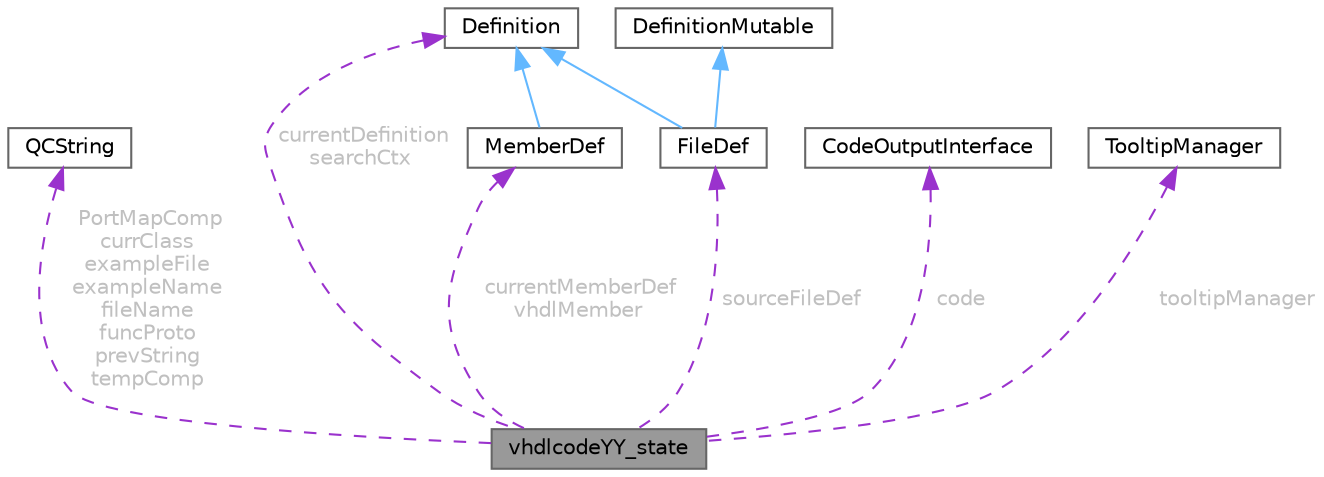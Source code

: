 digraph "vhdlcodeYY_state"
{
 // INTERACTIVE_SVG=YES
 // LATEX_PDF_SIZE
  bgcolor="transparent";
  edge [fontname=Helvetica,fontsize=10,labelfontname=Helvetica,labelfontsize=10];
  node [fontname=Helvetica,fontsize=10,shape=box,height=0.2,width=0.4];
  Node1 [label="vhdlcodeYY_state",height=0.2,width=0.4,color="gray40", fillcolor="grey60", style="filled", fontcolor="black",tooltip=" "];
  Node2 -> Node1 [dir="back",color="darkorchid3",style="dashed",label=" PortMapComp\ncurrClass\nexampleFile\nexampleName\nfileName\nfuncProto\nprevString\ntempComp",fontcolor="grey" ];
  Node2 [label="QCString",height=0.2,width=0.4,color="gray40", fillcolor="white", style="filled",URL="$d9/d45/class_q_c_string.html",tooltip="This is an alternative implementation of QCString."];
  Node3 -> Node1 [dir="back",color="darkorchid3",style="dashed",label=" currentMemberDef\nvhdlMember",fontcolor="grey" ];
  Node3 [label="MemberDef",height=0.2,width=0.4,color="gray40", fillcolor="white", style="filled",URL="$da/d09/class_member_def.html",tooltip="A model of a class/file/namespace member symbol."];
  Node4 -> Node3 [dir="back",color="steelblue1",style="solid"];
  Node4 [label="Definition",height=0.2,width=0.4,color="gray40", fillcolor="white", style="filled",URL="$d5/dcc/class_definition.html",tooltip="The common base class of all entity definitions found in the sources."];
  Node5 -> Node1 [dir="back",color="darkorchid3",style="dashed",label=" code",fontcolor="grey" ];
  Node5 [label="CodeOutputInterface",height=0.2,width=0.4,color="gray40", fillcolor="white", style="filled",URL="$d5/d9c/class_code_output_interface.html",tooltip="Output interface for code parser."];
  Node4 -> Node1 [dir="back",color="darkorchid3",style="dashed",label=" currentDefinition\nsearchCtx",fontcolor="grey" ];
  Node6 -> Node1 [dir="back",color="darkorchid3",style="dashed",label=" sourceFileDef",fontcolor="grey" ];
  Node6 [label="FileDef",height=0.2,width=0.4,color="gray40", fillcolor="white", style="filled",URL="$de/db0/class_file_def.html",tooltip="A model of a file symbol."];
  Node7 -> Node6 [dir="back",color="steelblue1",style="solid"];
  Node7 [label="DefinitionMutable",height=0.2,width=0.4,color="gray40", fillcolor="white", style="filled",URL="$d0/d46/class_definition_mutable.html",tooltip=" "];
  Node4 -> Node6 [dir="back",color="steelblue1",style="solid"];
  Node8 -> Node1 [dir="back",color="darkorchid3",style="dashed",label=" tooltipManager",fontcolor="grey" ];
  Node8 [label="TooltipManager",height=0.2,width=0.4,color="gray40", fillcolor="white", style="filled",URL="$d5/dae/class_tooltip_manager.html",tooltip="Class that manages the tooltips for a source file."];
}
